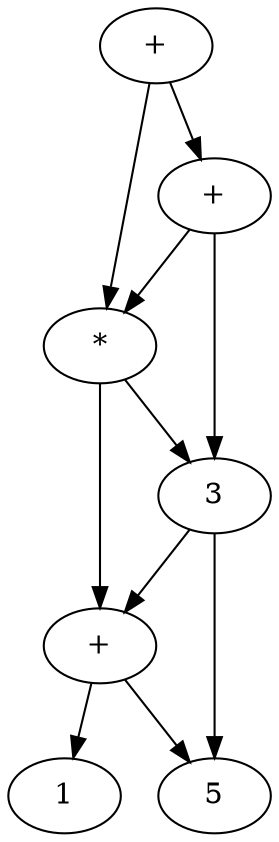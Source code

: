 digraph tree {
1 [label="+"];
 1 -> 2 
2 [label="+"];
 2 -> 3 
3 [label="4"];
 2 -> 4 
4 [label="*"];
 4 -> 5 
5 [label="2"];
 4 -> 6 
6 [label="10"];
 1 -> 3 
3 [label="*"];
 3 -> 4 
4 [label="3"];
 3 -> 5 
5 [label="+"];
 5 -> 6 
6 [label="5"];
 5 -> 7 
7 [label="1"];
}
